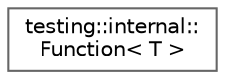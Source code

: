 digraph "Graphical Class Hierarchy"
{
 // LATEX_PDF_SIZE
  bgcolor="transparent";
  edge [fontname=Helvetica,fontsize=10,labelfontname=Helvetica,labelfontsize=10];
  node [fontname=Helvetica,fontsize=10,shape=box,height=0.2,width=0.4];
  rankdir="LR";
  Node0 [id="Node000000",label="testing::internal::\lFunction\< T \>",height=0.2,width=0.4,color="grey40", fillcolor="white", style="filled",URL="$structtesting_1_1internal_1_1Function.html",tooltip=" "];
}
